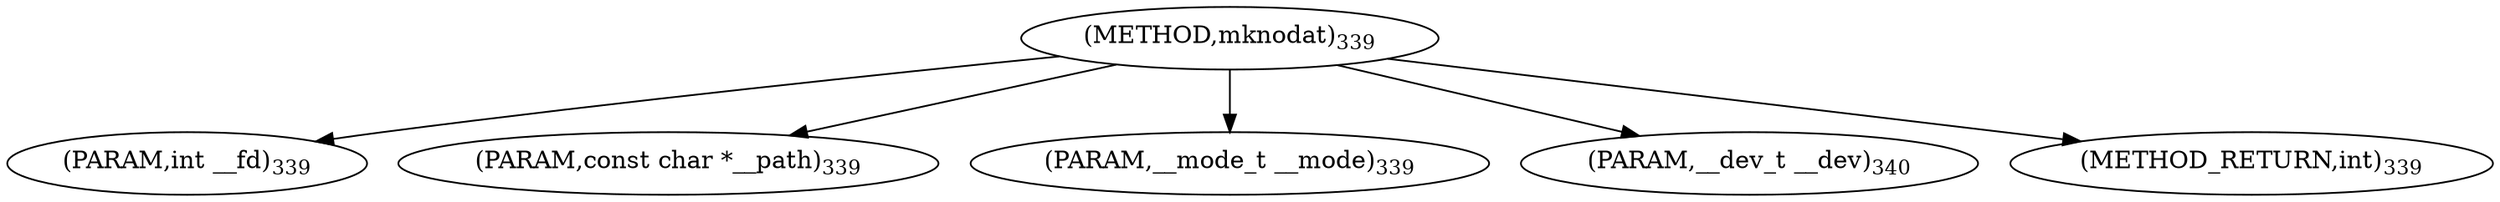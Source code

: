 digraph "mknodat" {  
"33485" [label = <(METHOD,mknodat)<SUB>339</SUB>> ]
"33486" [label = <(PARAM,int __fd)<SUB>339</SUB>> ]
"33487" [label = <(PARAM,const char *__path)<SUB>339</SUB>> ]
"33488" [label = <(PARAM,__mode_t __mode)<SUB>339</SUB>> ]
"33489" [label = <(PARAM,__dev_t __dev)<SUB>340</SUB>> ]
"33490" [label = <(METHOD_RETURN,int)<SUB>339</SUB>> ]
  "33485" -> "33486" 
  "33485" -> "33487" 
  "33485" -> "33488" 
  "33485" -> "33489" 
  "33485" -> "33490" 
}
